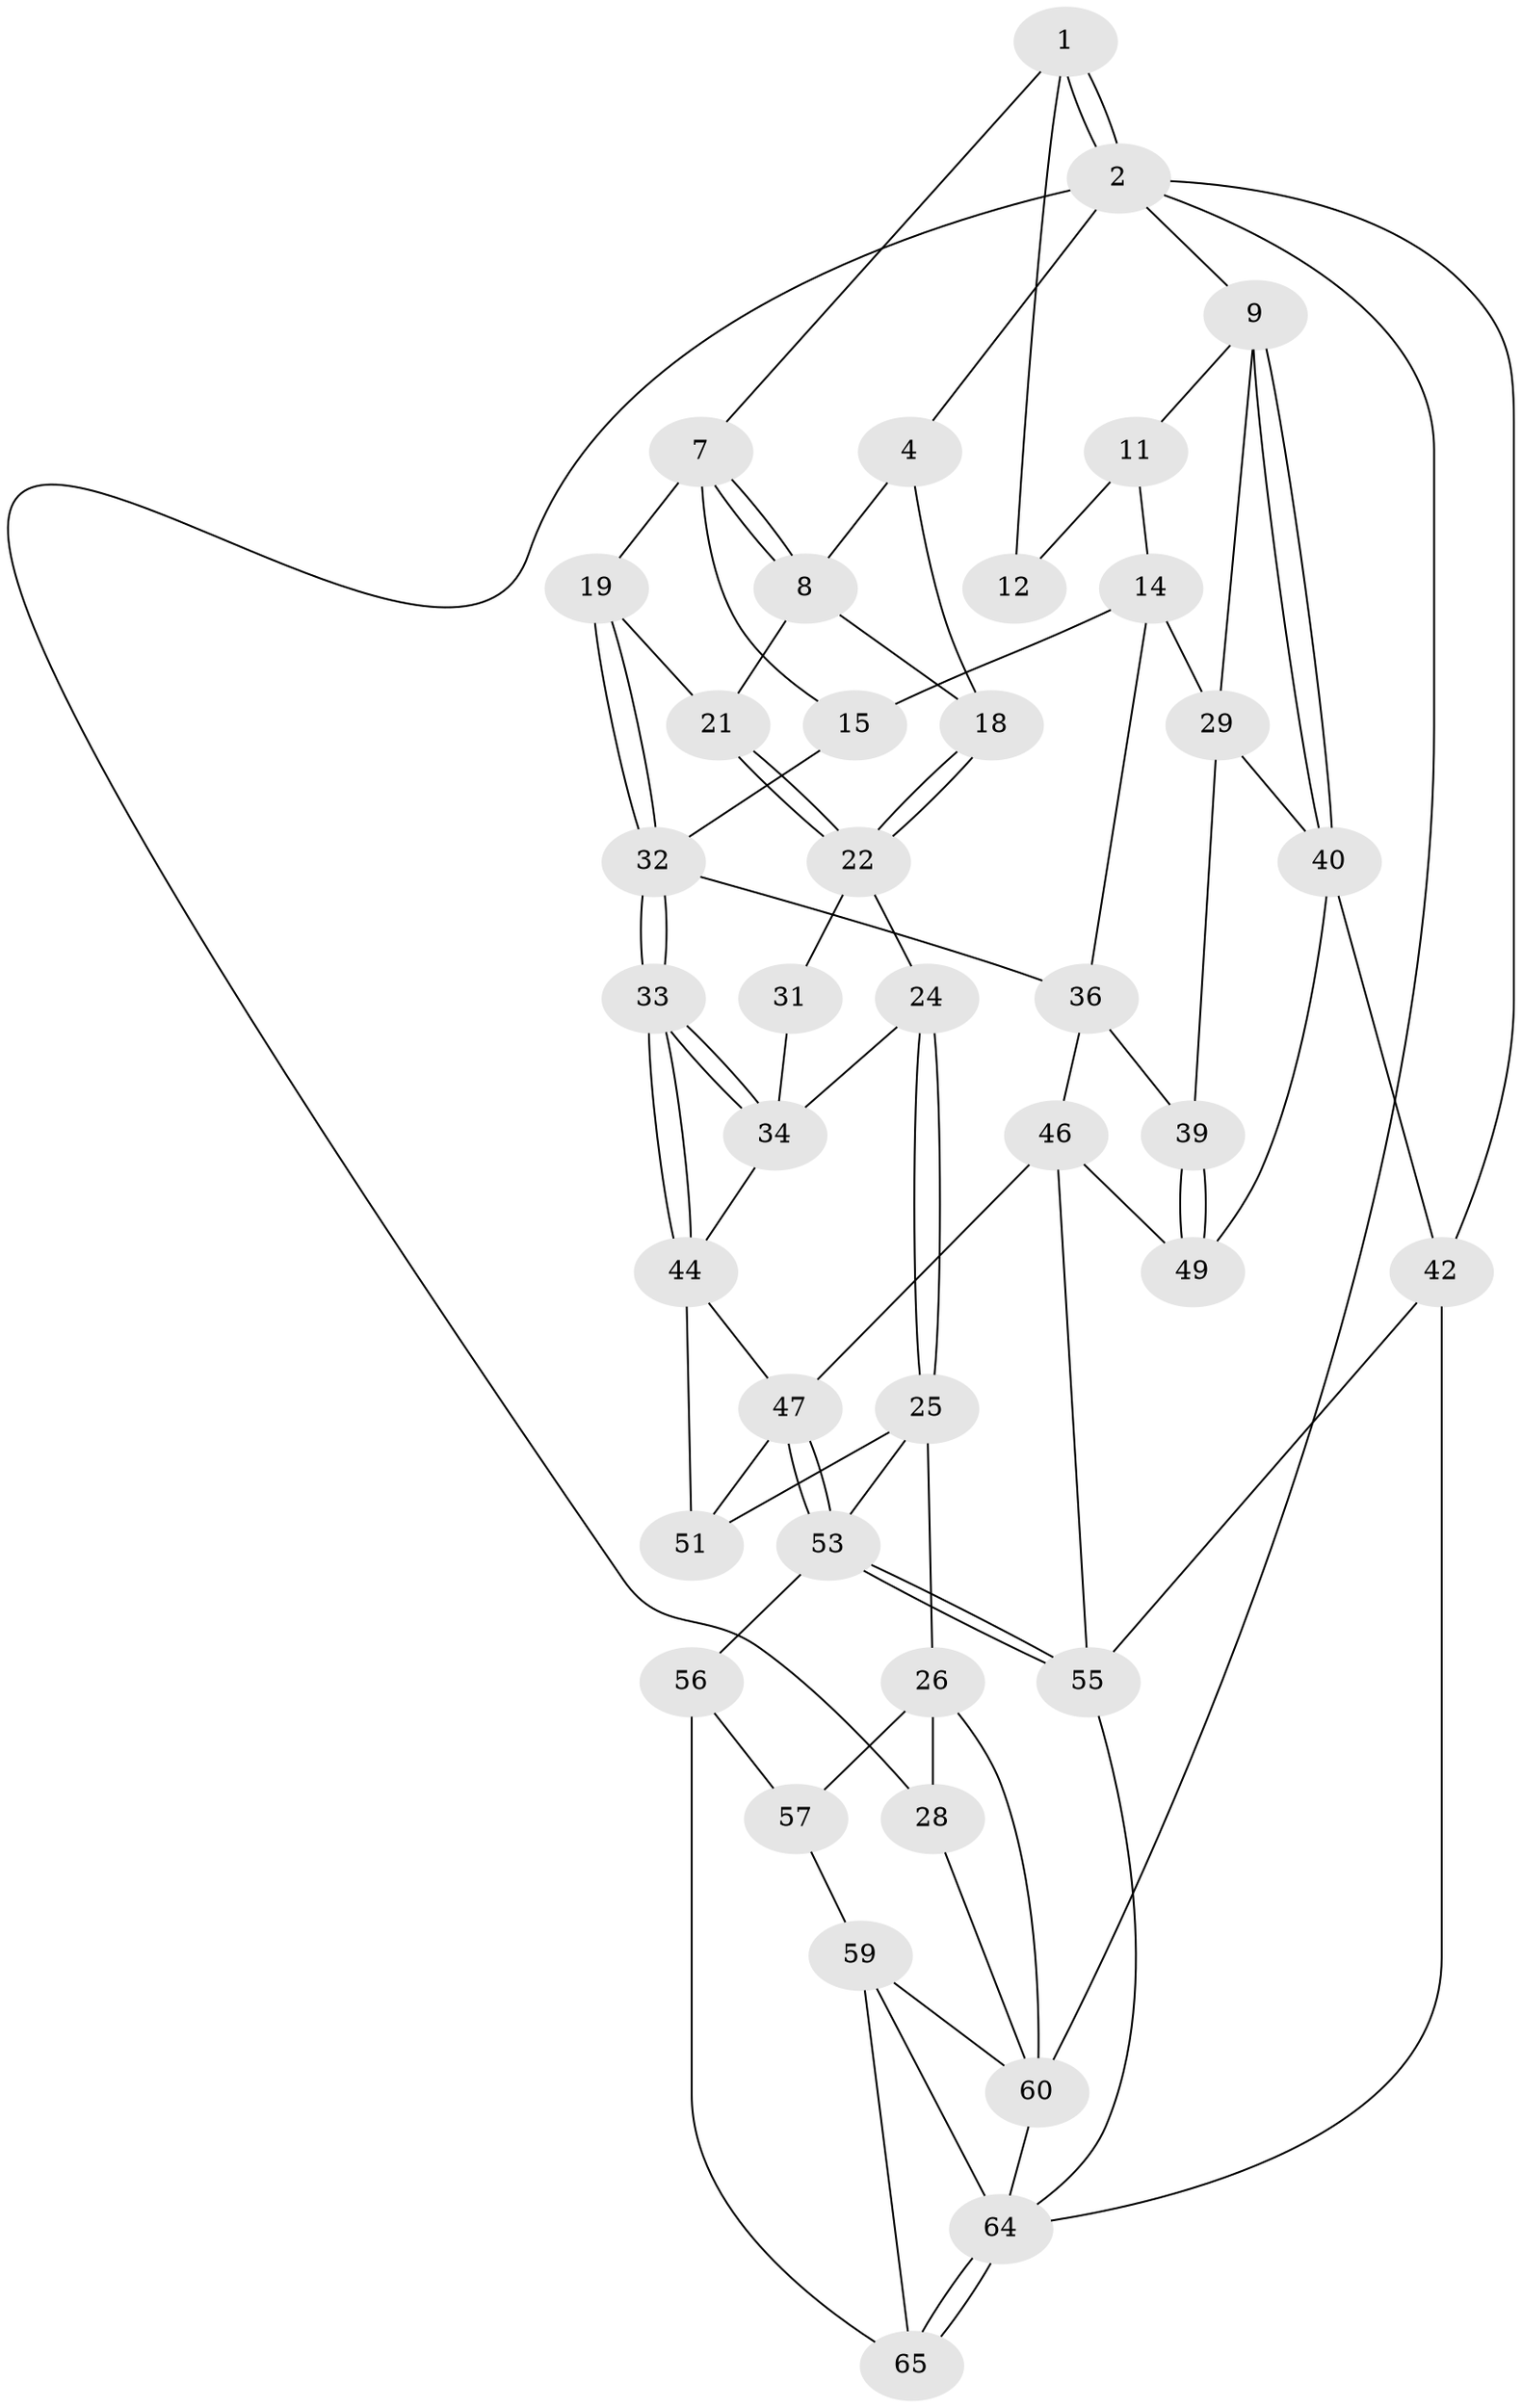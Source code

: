 // original degree distribution, {3: 0.04477611940298507, 5: 0.4626865671641791, 4: 0.2537313432835821, 6: 0.23880597014925373}
// Generated by graph-tools (version 1.1) at 2025/42/03/06/25 10:42:32]
// undirected, 40 vertices, 86 edges
graph export_dot {
graph [start="1"]
  node [color=gray90,style=filled];
  1 [pos="+0.761567808162575+0",super="+6"];
  2 [pos="+1+0",super="+3"];
  4 [pos="+0.144412207770401+0",super="+5"];
  7 [pos="+0.6894638513168152+0.13167259550206",super="+16"];
  8 [pos="+0.6433811918919834+0.1304477379388239",super="+17"];
  9 [pos="+1+0.028028290682796133",super="+10"];
  11 [pos="+1+0.12857743309394346",super="+13"];
  12 [pos="+0.7521910820682625+0.10184877389854115"];
  14 [pos="+0.8283239588211795+0.2797665620627935",super="+30"];
  15 [pos="+0.7789713140396894+0.2890907043702686"];
  18 [pos="+0.2133323918515188+0"];
  19 [pos="+0.6228086410820374+0.32764850412169",super="+20"];
  21 [pos="+0.5486703083650316+0.24371956936663614"];
  22 [pos="+0.2406949337774858+0.10980779330793004",super="+23"];
  24 [pos="+0.23254465348080336+0.4052701489951573"];
  25 [pos="+0.1967738364374117+0.4613486532894415",super="+52"];
  26 [pos="+0.08582808850984008+0.5566617338360694",super="+27"];
  28 [pos="+0+0.5638930886785027"];
  29 [pos="+0.9216571824509062+0.3209249480167474",super="+38"];
  31 [pos="+0.5126402012349158+0.2874863978290033"];
  32 [pos="+0.6458864895482822+0.41785520341213794",super="+35"];
  33 [pos="+0.6287617893863278+0.4328598336835618"];
  34 [pos="+0.4707367003011635+0.40817157010971755",super="+41"];
  36 [pos="+0.8628667893792178+0.4530724209364948",super="+37"];
  39 [pos="+0.8812686016984452+0.45638453618458236"];
  40 [pos="+1+0.456914768733061",super="+43"];
  42 [pos="+1+1"];
  44 [pos="+0.6089477874144598+0.5090183118228014",super="+45"];
  46 [pos="+0.8042572081924845+0.5986487448360596",super="+50"];
  47 [pos="+0.7833553677462505+0.6126261089720173",super="+48"];
  49 [pos="+1+0.7412732679764443"];
  51 [pos="+0.5353244230482196+0.6846046377261422"];
  53 [pos="+0.7189627879269908+0.8240845477116174",super="+54"];
  55 [pos="+0.7912359481292589+0.8832301996705295",super="+62"];
  56 [pos="+0.5296026590780782+0.7683117296282863",super="+63"];
  57 [pos="+0.3026611497277671+0.7244347220101484",super="+58"];
  59 [pos="+0.2372003478248082+0.94813046013546",super="+66"];
  60 [pos="+0.16826443162889138+0.8821287862467637",super="+61"];
  64 [pos="+0.5529041646461247+1",super="+67"];
  65 [pos="+0.506528893072436+0.9214586550292106"];
  1 -- 2;
  1 -- 2;
  1 -- 12;
  1 -- 7;
  2 -- 9;
  2 -- 42;
  2 -- 28;
  2 -- 4;
  2 -- 60;
  4 -- 18;
  4 -- 8;
  7 -- 8;
  7 -- 8;
  7 -- 19;
  7 -- 15;
  8 -- 18;
  8 -- 21;
  9 -- 40;
  9 -- 40;
  9 -- 11;
  9 -- 29;
  11 -- 12 [weight=2];
  11 -- 14;
  14 -- 15;
  14 -- 36;
  14 -- 29;
  15 -- 32;
  18 -- 22;
  18 -- 22;
  19 -- 32;
  19 -- 32;
  19 -- 21;
  21 -- 22;
  21 -- 22;
  22 -- 24;
  22 -- 31;
  24 -- 25;
  24 -- 25;
  24 -- 34;
  25 -- 26;
  25 -- 51;
  25 -- 53;
  26 -- 57;
  26 -- 28;
  26 -- 60;
  28 -- 60;
  29 -- 40;
  29 -- 39;
  31 -- 34;
  32 -- 33;
  32 -- 33;
  32 -- 36;
  33 -- 34;
  33 -- 34;
  33 -- 44;
  33 -- 44;
  34 -- 44;
  36 -- 39;
  36 -- 46;
  39 -- 49;
  39 -- 49;
  40 -- 49;
  40 -- 42;
  42 -- 55;
  42 -- 64;
  44 -- 51;
  44 -- 47;
  46 -- 47;
  46 -- 49;
  46 -- 55;
  47 -- 53;
  47 -- 53;
  47 -- 51;
  53 -- 55;
  53 -- 55;
  53 -- 56;
  55 -- 64;
  56 -- 57 [weight=2];
  56 -- 65;
  57 -- 59;
  59 -- 60;
  59 -- 65;
  59 -- 64;
  60 -- 64;
  64 -- 65;
  64 -- 65;
}

